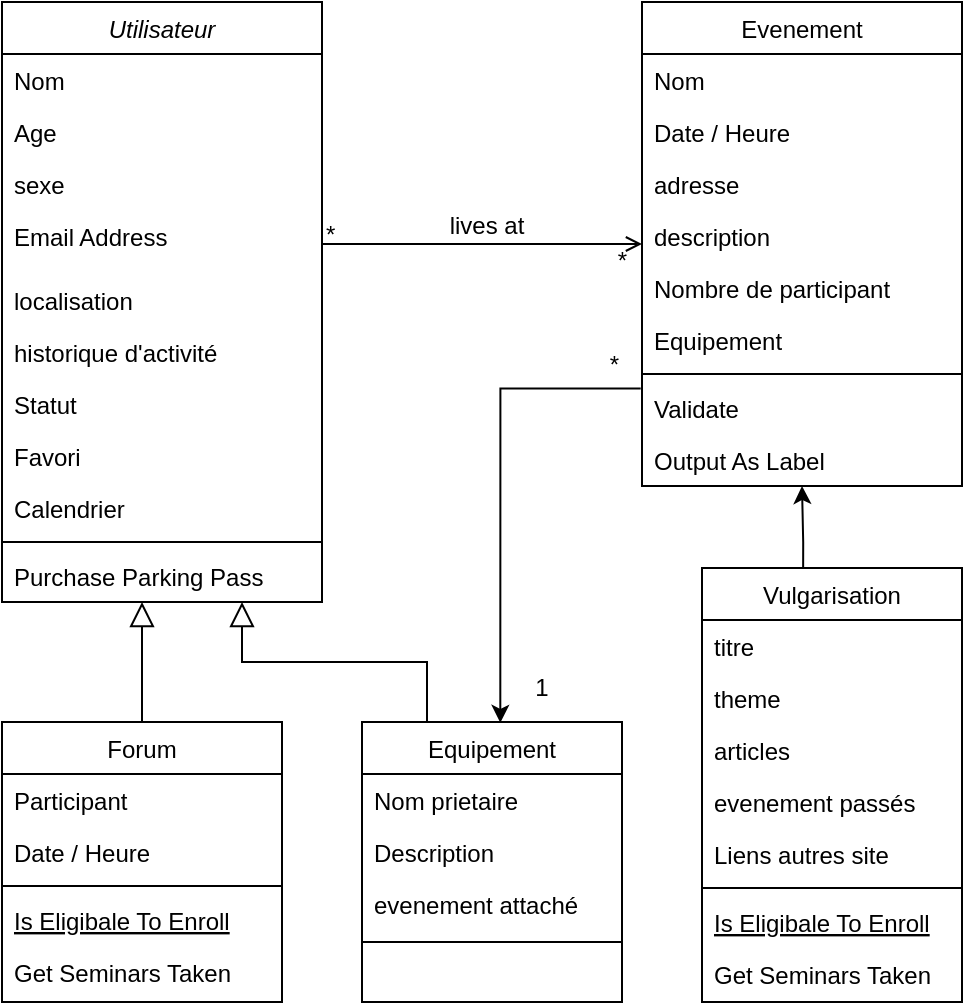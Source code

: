 <mxfile version="14.4.3" type="device"><diagram id="C5RBs43oDa-KdzZeNtuy" name="Page-1"><mxGraphModel dx="2105" dy="948" grid="1" gridSize="10" guides="1" tooltips="1" connect="1" arrows="1" fold="1" page="1" pageScale="1" pageWidth="827" pageHeight="1169" math="0" shadow="0"><root><mxCell id="WIyWlLk6GJQsqaUBKTNV-0"/><mxCell id="WIyWlLk6GJQsqaUBKTNV-1" parent="WIyWlLk6GJQsqaUBKTNV-0"/><mxCell id="6lxmWxGxQx_pgeP9-nm1-0" value="Utilisateur" style="swimlane;fontStyle=2;align=center;verticalAlign=top;childLayout=stackLayout;horizontal=1;startSize=26;horizontalStack=0;resizeParent=1;resizeLast=0;collapsible=1;marginBottom=0;rounded=0;shadow=0;strokeWidth=1;" vertex="1" parent="WIyWlLk6GJQsqaUBKTNV-1"><mxGeometry x="-720" y="30" width="160" height="300" as="geometry"><mxRectangle x="230" y="140" width="160" height="26" as="alternateBounds"/></mxGeometry></mxCell><mxCell id="6lxmWxGxQx_pgeP9-nm1-2" value="Nom" style="text;align=left;verticalAlign=top;spacingLeft=4;spacingRight=4;overflow=hidden;rotatable=0;points=[[0,0.5],[1,0.5]];portConstraint=eastwest;rounded=0;shadow=0;html=0;" vertex="1" parent="6lxmWxGxQx_pgeP9-nm1-0"><mxGeometry y="26" width="160" height="26" as="geometry"/></mxCell><mxCell id="6lxmWxGxQx_pgeP9-nm1-3" value="Age" style="text;align=left;verticalAlign=top;spacingLeft=4;spacingRight=4;overflow=hidden;rotatable=0;points=[[0,0.5],[1,0.5]];portConstraint=eastwest;rounded=0;shadow=0;html=0;" vertex="1" parent="6lxmWxGxQx_pgeP9-nm1-0"><mxGeometry y="52" width="160" height="26" as="geometry"/></mxCell><mxCell id="6lxmWxGxQx_pgeP9-nm1-4" value="sexe" style="text;align=left;verticalAlign=top;spacingLeft=4;spacingRight=4;overflow=hidden;rotatable=0;points=[[0,0.5],[1,0.5]];portConstraint=eastwest;rounded=0;shadow=0;html=0;" vertex="1" parent="6lxmWxGxQx_pgeP9-nm1-0"><mxGeometry y="78" width="160" height="26" as="geometry"/></mxCell><mxCell id="6lxmWxGxQx_pgeP9-nm1-5" value="Email Address" style="text;align=left;verticalAlign=top;spacingLeft=4;spacingRight=4;overflow=hidden;rotatable=0;points=[[0,0.5],[1,0.5]];portConstraint=eastwest;rounded=0;shadow=0;html=0;" vertex="1" parent="6lxmWxGxQx_pgeP9-nm1-0"><mxGeometry y="104" width="160" height="32" as="geometry"/></mxCell><mxCell id="6lxmWxGxQx_pgeP9-nm1-6" value="localisation" style="text;align=left;verticalAlign=top;spacingLeft=4;spacingRight=4;overflow=hidden;rotatable=0;points=[[0,0.5],[1,0.5]];portConstraint=eastwest;rounded=0;shadow=0;html=0;" vertex="1" parent="6lxmWxGxQx_pgeP9-nm1-0"><mxGeometry y="136" width="160" height="26" as="geometry"/></mxCell><mxCell id="6lxmWxGxQx_pgeP9-nm1-7" value="historique d'activité" style="text;align=left;verticalAlign=top;spacingLeft=4;spacingRight=4;overflow=hidden;rotatable=0;points=[[0,0.5],[1,0.5]];portConstraint=eastwest;rounded=0;shadow=0;html=0;" vertex="1" parent="6lxmWxGxQx_pgeP9-nm1-0"><mxGeometry y="162" width="160" height="26" as="geometry"/></mxCell><mxCell id="6lxmWxGxQx_pgeP9-nm1-8" value="Statut " style="text;align=left;verticalAlign=top;spacingLeft=4;spacingRight=4;overflow=hidden;rotatable=0;points=[[0,0.5],[1,0.5]];portConstraint=eastwest;rounded=0;shadow=0;html=0;" vertex="1" parent="6lxmWxGxQx_pgeP9-nm1-0"><mxGeometry y="188" width="160" height="26" as="geometry"/></mxCell><mxCell id="6lxmWxGxQx_pgeP9-nm1-9" value="Favori" style="text;align=left;verticalAlign=top;spacingLeft=4;spacingRight=4;overflow=hidden;rotatable=0;points=[[0,0.5],[1,0.5]];portConstraint=eastwest;rounded=0;shadow=0;html=0;" vertex="1" parent="6lxmWxGxQx_pgeP9-nm1-0"><mxGeometry y="214" width="160" height="26" as="geometry"/></mxCell><mxCell id="6lxmWxGxQx_pgeP9-nm1-10" value="Calendrier" style="text;align=left;verticalAlign=top;spacingLeft=4;spacingRight=4;overflow=hidden;rotatable=0;points=[[0,0.5],[1,0.5]];portConstraint=eastwest;rounded=0;shadow=0;html=0;" vertex="1" parent="6lxmWxGxQx_pgeP9-nm1-0"><mxGeometry y="240" width="160" height="26" as="geometry"/></mxCell><mxCell id="6lxmWxGxQx_pgeP9-nm1-11" value="" style="line;html=1;strokeWidth=1;align=left;verticalAlign=middle;spacingTop=-1;spacingLeft=3;spacingRight=3;rotatable=0;labelPosition=right;points=[];portConstraint=eastwest;" vertex="1" parent="6lxmWxGxQx_pgeP9-nm1-0"><mxGeometry y="266" width="160" height="8" as="geometry"/></mxCell><mxCell id="6lxmWxGxQx_pgeP9-nm1-12" value="Purchase Parking Pass" style="text;align=left;verticalAlign=top;spacingLeft=4;spacingRight=4;overflow=hidden;rotatable=0;points=[[0,0.5],[1,0.5]];portConstraint=eastwest;" vertex="1" parent="6lxmWxGxQx_pgeP9-nm1-0"><mxGeometry y="274" width="160" height="26" as="geometry"/></mxCell><mxCell id="6lxmWxGxQx_pgeP9-nm1-14" value="Forum" style="swimlane;fontStyle=0;align=center;verticalAlign=top;childLayout=stackLayout;horizontal=1;startSize=26;horizontalStack=0;resizeParent=1;resizeLast=0;collapsible=1;marginBottom=0;rounded=0;shadow=0;strokeWidth=1;" vertex="1" parent="WIyWlLk6GJQsqaUBKTNV-1"><mxGeometry x="-720" y="390" width="140" height="140" as="geometry"><mxRectangle x="130" y="380" width="160" height="26" as="alternateBounds"/></mxGeometry></mxCell><mxCell id="6lxmWxGxQx_pgeP9-nm1-16" value="Participant" style="text;align=left;verticalAlign=top;spacingLeft=4;spacingRight=4;overflow=hidden;rotatable=0;points=[[0,0.5],[1,0.5]];portConstraint=eastwest;rounded=0;shadow=0;html=0;" vertex="1" parent="6lxmWxGxQx_pgeP9-nm1-14"><mxGeometry y="26" width="140" height="26" as="geometry"/></mxCell><mxCell id="6lxmWxGxQx_pgeP9-nm1-17" value="Date / Heure" style="text;align=left;verticalAlign=top;spacingLeft=4;spacingRight=4;overflow=hidden;rotatable=0;points=[[0,0.5],[1,0.5]];portConstraint=eastwest;rounded=0;shadow=0;html=0;" vertex="1" parent="6lxmWxGxQx_pgeP9-nm1-14"><mxGeometry y="52" width="140" height="26" as="geometry"/></mxCell><mxCell id="6lxmWxGxQx_pgeP9-nm1-18" value="" style="line;html=1;strokeWidth=1;align=left;verticalAlign=middle;spacingTop=-1;spacingLeft=3;spacingRight=3;rotatable=0;labelPosition=right;points=[];portConstraint=eastwest;" vertex="1" parent="6lxmWxGxQx_pgeP9-nm1-14"><mxGeometry y="78" width="140" height="8" as="geometry"/></mxCell><mxCell id="6lxmWxGxQx_pgeP9-nm1-19" value="Is Eligibale To Enroll" style="text;align=left;verticalAlign=top;spacingLeft=4;spacingRight=4;overflow=hidden;rotatable=0;points=[[0,0.5],[1,0.5]];portConstraint=eastwest;fontStyle=4" vertex="1" parent="6lxmWxGxQx_pgeP9-nm1-14"><mxGeometry y="86" width="140" height="26" as="geometry"/></mxCell><mxCell id="6lxmWxGxQx_pgeP9-nm1-20" value="Get Seminars Taken" style="text;align=left;verticalAlign=top;spacingLeft=4;spacingRight=4;overflow=hidden;rotatable=0;points=[[0,0.5],[1,0.5]];portConstraint=eastwest;" vertex="1" parent="6lxmWxGxQx_pgeP9-nm1-14"><mxGeometry y="112" width="140" height="26" as="geometry"/></mxCell><mxCell id="6lxmWxGxQx_pgeP9-nm1-21" value="" style="endArrow=block;endSize=10;endFill=0;shadow=0;strokeWidth=1;rounded=0;edgeStyle=elbowEdgeStyle;elbow=vertical;" edge="1" parent="WIyWlLk6GJQsqaUBKTNV-1" source="6lxmWxGxQx_pgeP9-nm1-14" target="6lxmWxGxQx_pgeP9-nm1-0"><mxGeometry width="160" relative="1" as="geometry"><mxPoint x="-700" y="223" as="sourcePoint"/><mxPoint x="-700" y="223" as="targetPoint"/><Array as="points"><mxPoint x="-650" y="350"/></Array></mxGeometry></mxCell><mxCell id="6lxmWxGxQx_pgeP9-nm1-22" value="Equipement" style="swimlane;fontStyle=0;align=center;verticalAlign=top;childLayout=stackLayout;horizontal=1;startSize=26;horizontalStack=0;resizeParent=1;resizeLast=0;collapsible=1;marginBottom=0;rounded=0;shadow=0;strokeWidth=1;" vertex="1" parent="WIyWlLk6GJQsqaUBKTNV-1"><mxGeometry x="-540" y="390" width="130" height="140" as="geometry"><mxRectangle x="340" y="380" width="170" height="26" as="alternateBounds"/></mxGeometry></mxCell><mxCell id="6lxmWxGxQx_pgeP9-nm1-23" value="Nom prietaire " style="text;align=left;verticalAlign=top;spacingLeft=4;spacingRight=4;overflow=hidden;rotatable=0;points=[[0,0.5],[1,0.5]];portConstraint=eastwest;" vertex="1" parent="6lxmWxGxQx_pgeP9-nm1-22"><mxGeometry y="26" width="130" height="26" as="geometry"/></mxCell><mxCell id="6lxmWxGxQx_pgeP9-nm1-25" value="Description" style="text;align=left;verticalAlign=top;spacingLeft=4;spacingRight=4;overflow=hidden;rotatable=0;points=[[0,0.5],[1,0.5]];portConstraint=eastwest;rounded=0;shadow=0;html=0;" vertex="1" parent="6lxmWxGxQx_pgeP9-nm1-22"><mxGeometry y="52" width="130" height="26" as="geometry"/></mxCell><mxCell id="6lxmWxGxQx_pgeP9-nm1-26" value="evenement attaché" style="text;align=left;verticalAlign=top;spacingLeft=4;spacingRight=4;overflow=hidden;rotatable=0;points=[[0,0.5],[1,0.5]];portConstraint=eastwest;rounded=0;shadow=0;html=0;" vertex="1" parent="6lxmWxGxQx_pgeP9-nm1-22"><mxGeometry y="78" width="130" height="28" as="geometry"/></mxCell><mxCell id="6lxmWxGxQx_pgeP9-nm1-27" value="" style="line;html=1;strokeWidth=1;align=left;verticalAlign=middle;spacingTop=-1;spacingLeft=3;spacingRight=3;rotatable=0;labelPosition=right;points=[];portConstraint=eastwest;" vertex="1" parent="6lxmWxGxQx_pgeP9-nm1-22"><mxGeometry y="106" width="130" height="8" as="geometry"/></mxCell><mxCell id="6lxmWxGxQx_pgeP9-nm1-28" value="" style="endArrow=block;endSize=10;endFill=0;shadow=0;strokeWidth=1;rounded=0;edgeStyle=elbowEdgeStyle;elbow=vertical;exitX=0.25;exitY=0;exitDx=0;exitDy=0;entryX=0.75;entryY=1;entryDx=0;entryDy=0;" edge="1" parent="WIyWlLk6GJQsqaUBKTNV-1" source="6lxmWxGxQx_pgeP9-nm1-22" target="6lxmWxGxQx_pgeP9-nm1-0"><mxGeometry width="160" relative="1" as="geometry"><mxPoint x="-450" y="435" as="sourcePoint"/><mxPoint x="-600" y="376" as="targetPoint"/><Array as="points"><mxPoint x="-540" y="360"/></Array></mxGeometry></mxCell><mxCell id="6lxmWxGxQx_pgeP9-nm1-29" value="Evenement" style="swimlane;fontStyle=0;align=center;verticalAlign=top;childLayout=stackLayout;horizontal=1;startSize=26;horizontalStack=0;resizeParent=1;resizeLast=0;collapsible=1;marginBottom=0;rounded=0;shadow=0;strokeWidth=1;" vertex="1" parent="WIyWlLk6GJQsqaUBKTNV-1"><mxGeometry x="-400" y="30" width="160" height="242" as="geometry"><mxRectangle x="550" y="140" width="160" height="26" as="alternateBounds"/></mxGeometry></mxCell><mxCell id="6lxmWxGxQx_pgeP9-nm1-31" value="Nom" style="text;align=left;verticalAlign=top;spacingLeft=4;spacingRight=4;overflow=hidden;rotatable=0;points=[[0,0.5],[1,0.5]];portConstraint=eastwest;rounded=0;shadow=0;html=0;" vertex="1" parent="6lxmWxGxQx_pgeP9-nm1-29"><mxGeometry y="26" width="160" height="26" as="geometry"/></mxCell><mxCell id="6lxmWxGxQx_pgeP9-nm1-32" value="Date / Heure" style="text;align=left;verticalAlign=top;spacingLeft=4;spacingRight=4;overflow=hidden;rotatable=0;points=[[0,0.5],[1,0.5]];portConstraint=eastwest;" vertex="1" parent="6lxmWxGxQx_pgeP9-nm1-29"><mxGeometry y="52" width="160" height="26" as="geometry"/></mxCell><mxCell id="6lxmWxGxQx_pgeP9-nm1-33" value="adresse" style="text;align=left;verticalAlign=top;spacingLeft=4;spacingRight=4;overflow=hidden;rotatable=0;points=[[0,0.5],[1,0.5]];portConstraint=eastwest;rounded=0;shadow=0;html=0;" vertex="1" parent="6lxmWxGxQx_pgeP9-nm1-29"><mxGeometry y="78" width="160" height="26" as="geometry"/></mxCell><mxCell id="6lxmWxGxQx_pgeP9-nm1-34" value="description" style="text;align=left;verticalAlign=top;spacingLeft=4;spacingRight=4;overflow=hidden;rotatable=0;points=[[0,0.5],[1,0.5]];portConstraint=eastwest;rounded=0;shadow=0;html=0;" vertex="1" parent="6lxmWxGxQx_pgeP9-nm1-29"><mxGeometry y="104" width="160" height="26" as="geometry"/></mxCell><mxCell id="6lxmWxGxQx_pgeP9-nm1-35" value="Nombre de participant" style="text;align=left;verticalAlign=top;spacingLeft=4;spacingRight=4;overflow=hidden;rotatable=0;points=[[0,0.5],[1,0.5]];portConstraint=eastwest;rounded=0;shadow=0;html=0;" vertex="1" parent="6lxmWxGxQx_pgeP9-nm1-29"><mxGeometry y="130" width="160" height="26" as="geometry"/></mxCell><mxCell id="6lxmWxGxQx_pgeP9-nm1-36" value="Equipement" style="text;align=left;verticalAlign=top;spacingLeft=4;spacingRight=4;overflow=hidden;rotatable=0;points=[[0,0.5],[1,0.5]];portConstraint=eastwest;rounded=0;shadow=0;html=0;" vertex="1" parent="6lxmWxGxQx_pgeP9-nm1-29"><mxGeometry y="156" width="160" height="26" as="geometry"/></mxCell><mxCell id="6lxmWxGxQx_pgeP9-nm1-37" value="" style="line;html=1;strokeWidth=1;align=left;verticalAlign=middle;spacingTop=-1;spacingLeft=3;spacingRight=3;rotatable=0;labelPosition=right;points=[];portConstraint=eastwest;" vertex="1" parent="6lxmWxGxQx_pgeP9-nm1-29"><mxGeometry y="182" width="160" height="8" as="geometry"/></mxCell><mxCell id="6lxmWxGxQx_pgeP9-nm1-38" value="Validate" style="text;align=left;verticalAlign=top;spacingLeft=4;spacingRight=4;overflow=hidden;rotatable=0;points=[[0,0.5],[1,0.5]];portConstraint=eastwest;" vertex="1" parent="6lxmWxGxQx_pgeP9-nm1-29"><mxGeometry y="190" width="160" height="26" as="geometry"/></mxCell><mxCell id="6lxmWxGxQx_pgeP9-nm1-44" value="Output As Label" style="text;align=left;verticalAlign=top;spacingLeft=4;spacingRight=4;overflow=hidden;rotatable=0;points=[[0,0.5],[1,0.5]];portConstraint=eastwest;" vertex="1" parent="6lxmWxGxQx_pgeP9-nm1-29"><mxGeometry y="216" width="160" height="26" as="geometry"/></mxCell><mxCell id="6lxmWxGxQx_pgeP9-nm1-39" value="" style="endArrow=open;shadow=0;strokeWidth=1;rounded=0;endFill=1;edgeStyle=elbowEdgeStyle;elbow=vertical;" edge="1" parent="WIyWlLk6GJQsqaUBKTNV-1" source="6lxmWxGxQx_pgeP9-nm1-0" target="6lxmWxGxQx_pgeP9-nm1-29"><mxGeometry x="0.5" y="41" relative="1" as="geometry"><mxPoint x="-520" y="212" as="sourcePoint"/><mxPoint x="-360" y="212" as="targetPoint"/><mxPoint x="-40" y="32" as="offset"/></mxGeometry></mxCell><mxCell id="6lxmWxGxQx_pgeP9-nm1-40" value="*" style="resizable=0;align=left;verticalAlign=bottom;labelBackgroundColor=none;fontSize=12;" connectable="0" vertex="1" parent="6lxmWxGxQx_pgeP9-nm1-39"><mxGeometry x="-1" relative="1" as="geometry"><mxPoint y="4" as="offset"/></mxGeometry></mxCell><mxCell id="6lxmWxGxQx_pgeP9-nm1-41" value="*" style="resizable=0;align=right;verticalAlign=bottom;labelBackgroundColor=none;fontSize=12;" connectable="0" vertex="1" parent="6lxmWxGxQx_pgeP9-nm1-39"><mxGeometry x="1" relative="1" as="geometry"><mxPoint x="-10" y="69" as="offset"/></mxGeometry></mxCell><mxCell id="6lxmWxGxQx_pgeP9-nm1-42" value="lives at" style="text;html=1;resizable=0;points=[];;align=center;verticalAlign=middle;labelBackgroundColor=none;rounded=0;shadow=0;strokeWidth=1;fontSize=12;" vertex="1" connectable="0" parent="6lxmWxGxQx_pgeP9-nm1-39"><mxGeometry x="0.5" y="49" relative="1" as="geometry"><mxPoint x="-38" y="40" as="offset"/></mxGeometry></mxCell><mxCell id="6lxmWxGxQx_pgeP9-nm1-43" style="edgeStyle=orthogonalEdgeStyle;rounded=0;orthogonalLoop=1;jettySize=auto;html=1;exitX=-0.004;exitY=0.126;exitDx=0;exitDy=0;exitPerimeter=0;entryX=0.532;entryY=0.003;entryDx=0;entryDy=0;entryPerimeter=0;" edge="1" parent="WIyWlLk6GJQsqaUBKTNV-1" source="6lxmWxGxQx_pgeP9-nm1-38" target="6lxmWxGxQx_pgeP9-nm1-22"><mxGeometry relative="1" as="geometry"><mxPoint x="-410" y="250" as="sourcePoint"/><mxPoint x="-440" y="390" as="targetPoint"/><Array as="points"><mxPoint x="-471" y="223"/></Array></mxGeometry></mxCell><mxCell id="6lxmWxGxQx_pgeP9-nm1-45" value="1" style="text;html=1;strokeColor=none;fillColor=none;align=center;verticalAlign=middle;whiteSpace=wrap;rounded=0;" vertex="1" parent="WIyWlLk6GJQsqaUBKTNV-1"><mxGeometry x="-470" y="363" width="40" height="20" as="geometry"/></mxCell><mxCell id="6lxmWxGxQx_pgeP9-nm1-46" value="*" style="resizable=0;align=right;verticalAlign=bottom;labelBackgroundColor=none;fontSize=12;" connectable="0" vertex="1" parent="WIyWlLk6GJQsqaUBKTNV-1"><mxGeometry x="-420" y="210" as="geometry"><mxPoint x="14" y="-42" as="offset"/></mxGeometry></mxCell><mxCell id="6lxmWxGxQx_pgeP9-nm1-47" style="edgeStyle=orthogonalEdgeStyle;rounded=0;orthogonalLoop=1;jettySize=auto;html=1;exitX=0.389;exitY=0.003;exitDx=0;exitDy=0;exitPerimeter=0;" edge="1" parent="WIyWlLk6GJQsqaUBKTNV-1" source="6lxmWxGxQx_pgeP9-nm1-48" target="6lxmWxGxQx_pgeP9-nm1-44"><mxGeometry relative="1" as="geometry"><Array as="points"><mxPoint x="-319" y="300"/><mxPoint x="-320" y="300"/></Array></mxGeometry></mxCell><mxCell id="6lxmWxGxQx_pgeP9-nm1-48" value="Vulgarisation" style="swimlane;fontStyle=0;align=center;verticalAlign=top;childLayout=stackLayout;horizontal=1;startSize=26;horizontalStack=0;resizeParent=1;resizeLast=0;collapsible=1;marginBottom=0;rounded=0;shadow=0;strokeWidth=1;" vertex="1" parent="WIyWlLk6GJQsqaUBKTNV-1"><mxGeometry x="-370" y="313" width="130" height="217" as="geometry"><mxRectangle x="130" y="380" width="160" height="26" as="alternateBounds"/></mxGeometry></mxCell><mxCell id="6lxmWxGxQx_pgeP9-nm1-50" value="titre" style="text;align=left;verticalAlign=top;spacingLeft=4;spacingRight=4;overflow=hidden;rotatable=0;points=[[0,0.5],[1,0.5]];portConstraint=eastwest;rounded=0;shadow=0;html=0;" vertex="1" parent="6lxmWxGxQx_pgeP9-nm1-48"><mxGeometry y="26" width="130" height="26" as="geometry"/></mxCell><mxCell id="6lxmWxGxQx_pgeP9-nm1-51" value="theme" style="text;align=left;verticalAlign=top;spacingLeft=4;spacingRight=4;overflow=hidden;rotatable=0;points=[[0,0.5],[1,0.5]];portConstraint=eastwest;rounded=0;shadow=0;html=0;" vertex="1" parent="6lxmWxGxQx_pgeP9-nm1-48"><mxGeometry y="52" width="130" height="26" as="geometry"/></mxCell><mxCell id="6lxmWxGxQx_pgeP9-nm1-52" value="articles" style="text;align=left;verticalAlign=top;spacingLeft=4;spacingRight=4;overflow=hidden;rotatable=0;points=[[0,0.5],[1,0.5]];portConstraint=eastwest;rounded=0;shadow=0;html=0;" vertex="1" parent="6lxmWxGxQx_pgeP9-nm1-48"><mxGeometry y="78" width="130" height="26" as="geometry"/></mxCell><mxCell id="6lxmWxGxQx_pgeP9-nm1-53" value="evenement passés" style="text;align=left;verticalAlign=top;spacingLeft=4;spacingRight=4;overflow=hidden;rotatable=0;points=[[0,0.5],[1,0.5]];portConstraint=eastwest;rounded=0;shadow=0;html=0;" vertex="1" parent="6lxmWxGxQx_pgeP9-nm1-48"><mxGeometry y="104" width="130" height="26" as="geometry"/></mxCell><mxCell id="6lxmWxGxQx_pgeP9-nm1-54" value="Liens autres site" style="text;align=left;verticalAlign=top;spacingLeft=4;spacingRight=4;overflow=hidden;rotatable=0;points=[[0,0.5],[1,0.5]];portConstraint=eastwest;rounded=0;shadow=0;html=0;" vertex="1" parent="6lxmWxGxQx_pgeP9-nm1-48"><mxGeometry y="130" width="130" height="26" as="geometry"/></mxCell><mxCell id="6lxmWxGxQx_pgeP9-nm1-55" value="" style="line;html=1;strokeWidth=1;align=left;verticalAlign=middle;spacingTop=-1;spacingLeft=3;spacingRight=3;rotatable=0;labelPosition=right;points=[];portConstraint=eastwest;" vertex="1" parent="6lxmWxGxQx_pgeP9-nm1-48"><mxGeometry y="156" width="130" height="8" as="geometry"/></mxCell><mxCell id="6lxmWxGxQx_pgeP9-nm1-56" value="Is Eligibale To Enroll" style="text;align=left;verticalAlign=top;spacingLeft=4;spacingRight=4;overflow=hidden;rotatable=0;points=[[0,0.5],[1,0.5]];portConstraint=eastwest;fontStyle=4" vertex="1" parent="6lxmWxGxQx_pgeP9-nm1-48"><mxGeometry y="164" width="130" height="26" as="geometry"/></mxCell><mxCell id="6lxmWxGxQx_pgeP9-nm1-57" value="Get Seminars Taken" style="text;align=left;verticalAlign=top;spacingLeft=4;spacingRight=4;overflow=hidden;rotatable=0;points=[[0,0.5],[1,0.5]];portConstraint=eastwest;" vertex="1" parent="6lxmWxGxQx_pgeP9-nm1-48"><mxGeometry y="190" width="130" height="26" as="geometry"/></mxCell></root></mxGraphModel></diagram></mxfile>